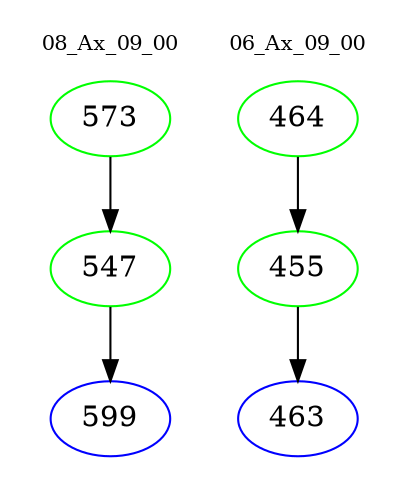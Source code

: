 digraph{
subgraph cluster_0 {
color = white
label = "08_Ax_09_00";
fontsize=10;
T0_573 [label="573", color="green"]
T0_573 -> T0_547 [color="black"]
T0_547 [label="547", color="green"]
T0_547 -> T0_599 [color="black"]
T0_599 [label="599", color="blue"]
}
subgraph cluster_1 {
color = white
label = "06_Ax_09_00";
fontsize=10;
T1_464 [label="464", color="green"]
T1_464 -> T1_455 [color="black"]
T1_455 [label="455", color="green"]
T1_455 -> T1_463 [color="black"]
T1_463 [label="463", color="blue"]
}
}
